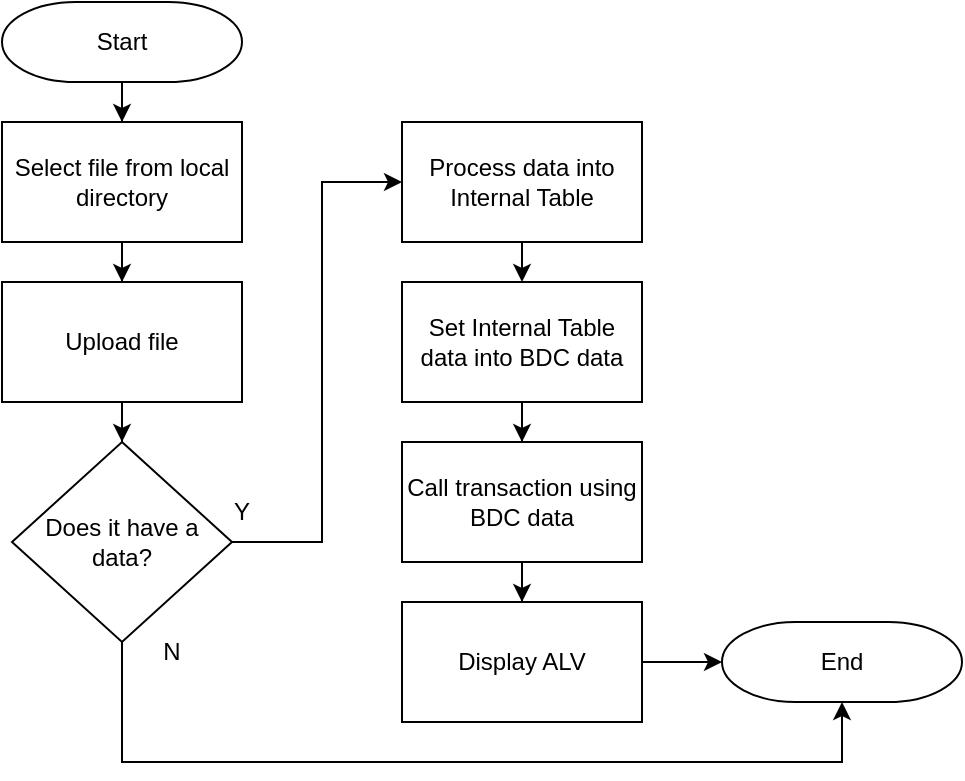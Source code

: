 <mxfile version="21.6.2" type="github">
  <diagram name="Page-1" id="tSTbsZnONws-8ZNsoBPX">
    <mxGraphModel dx="794" dy="480" grid="1" gridSize="10" guides="1" tooltips="1" connect="1" arrows="1" fold="1" page="1" pageScale="1" pageWidth="1100" pageHeight="850" math="0" shadow="0">
      <root>
        <mxCell id="0" />
        <mxCell id="1" parent="0" />
        <mxCell id="fHDoSLfO9JjPe8cRPetm-1" value="" style="edgeStyle=orthogonalEdgeStyle;rounded=0;orthogonalLoop=1;jettySize=auto;html=1;" edge="1" parent="1" source="fHDoSLfO9JjPe8cRPetm-2" target="fHDoSLfO9JjPe8cRPetm-4">
          <mxGeometry relative="1" as="geometry" />
        </mxCell>
        <mxCell id="fHDoSLfO9JjPe8cRPetm-2" value="Start" style="strokeWidth=1;html=1;shape=mxgraph.flowchart.terminator;whiteSpace=wrap;" vertex="1" parent="1">
          <mxGeometry x="40" y="40" width="120" height="40" as="geometry" />
        </mxCell>
        <mxCell id="fHDoSLfO9JjPe8cRPetm-3" value="" style="edgeStyle=orthogonalEdgeStyle;rounded=0;orthogonalLoop=1;jettySize=auto;html=1;" edge="1" parent="1" source="fHDoSLfO9JjPe8cRPetm-4" target="fHDoSLfO9JjPe8cRPetm-6">
          <mxGeometry relative="1" as="geometry" />
        </mxCell>
        <mxCell id="fHDoSLfO9JjPe8cRPetm-4" value="Select file from local directory" style="whiteSpace=wrap;html=1;strokeWidth=1;" vertex="1" parent="1">
          <mxGeometry x="40" y="100" width="120" height="60" as="geometry" />
        </mxCell>
        <mxCell id="fHDoSLfO9JjPe8cRPetm-5" value="" style="edgeStyle=orthogonalEdgeStyle;rounded=0;orthogonalLoop=1;jettySize=auto;html=1;" edge="1" parent="1" source="fHDoSLfO9JjPe8cRPetm-6" target="fHDoSLfO9JjPe8cRPetm-8">
          <mxGeometry relative="1" as="geometry" />
        </mxCell>
        <mxCell id="fHDoSLfO9JjPe8cRPetm-6" value="Upload file" style="whiteSpace=wrap;html=1;strokeWidth=1;" vertex="1" parent="1">
          <mxGeometry x="40" y="180" width="120" height="60" as="geometry" />
        </mxCell>
        <mxCell id="fHDoSLfO9JjPe8cRPetm-7" value="" style="edgeStyle=orthogonalEdgeStyle;rounded=0;orthogonalLoop=1;jettySize=auto;html=1;" edge="1" parent="1" source="fHDoSLfO9JjPe8cRPetm-8" target="fHDoSLfO9JjPe8cRPetm-9">
          <mxGeometry relative="1" as="geometry">
            <Array as="points">
              <mxPoint x="200" y="310" />
            </Array>
          </mxGeometry>
        </mxCell>
        <mxCell id="fHDoSLfO9JjPe8cRPetm-8" value="Does it have a data?" style="rhombus;whiteSpace=wrap;html=1;strokeWidth=1;" vertex="1" parent="1">
          <mxGeometry x="45" y="260" width="110" height="100" as="geometry" />
        </mxCell>
        <mxCell id="fHDoSLfO9JjPe8cRPetm-9" value="Process data into Internal Table" style="whiteSpace=wrap;html=1;strokeWidth=1;" vertex="1" parent="1">
          <mxGeometry x="240" y="100" width="120" height="60" as="geometry" />
        </mxCell>
        <mxCell id="fHDoSLfO9JjPe8cRPetm-10" value="Y" style="text;strokeColor=none;align=center;fillColor=none;html=1;verticalAlign=middle;whiteSpace=wrap;rounded=0;" vertex="1" parent="1">
          <mxGeometry x="130" y="280" width="60" height="30" as="geometry" />
        </mxCell>
        <mxCell id="fHDoSLfO9JjPe8cRPetm-11" value="" style="edgeStyle=orthogonalEdgeStyle;rounded=0;orthogonalLoop=1;jettySize=auto;html=1;" edge="1" parent="1" source="fHDoSLfO9JjPe8cRPetm-12" target="fHDoSLfO9JjPe8cRPetm-14">
          <mxGeometry relative="1" as="geometry" />
        </mxCell>
        <mxCell id="fHDoSLfO9JjPe8cRPetm-12" value="Set Internal Table data into BDC data" style="whiteSpace=wrap;html=1;strokeWidth=1;" vertex="1" parent="1">
          <mxGeometry x="240" y="180" width="120" height="60" as="geometry" />
        </mxCell>
        <mxCell id="fHDoSLfO9JjPe8cRPetm-13" value="" style="edgeStyle=orthogonalEdgeStyle;rounded=0;orthogonalLoop=1;jettySize=auto;html=1;" edge="1" parent="1" source="fHDoSLfO9JjPe8cRPetm-14" target="fHDoSLfO9JjPe8cRPetm-20">
          <mxGeometry relative="1" as="geometry" />
        </mxCell>
        <mxCell id="fHDoSLfO9JjPe8cRPetm-14" value="Call transaction using BDC data" style="whiteSpace=wrap;html=1;strokeWidth=1;" vertex="1" parent="1">
          <mxGeometry x="240" y="260" width="120" height="60" as="geometry" />
        </mxCell>
        <mxCell id="fHDoSLfO9JjPe8cRPetm-15" value="End" style="strokeWidth=1;html=1;shape=mxgraph.flowchart.terminator;whiteSpace=wrap;" vertex="1" parent="1">
          <mxGeometry x="400" y="350" width="120" height="40" as="geometry" />
        </mxCell>
        <mxCell id="fHDoSLfO9JjPe8cRPetm-16" value="" style="endArrow=classic;html=1;rounded=0;exitX=0.5;exitY=1;exitDx=0;exitDy=0;entryX=0.5;entryY=1;entryDx=0;entryDy=0;entryPerimeter=0;" edge="1" parent="1" source="fHDoSLfO9JjPe8cRPetm-8" target="fHDoSLfO9JjPe8cRPetm-15">
          <mxGeometry width="50" height="50" relative="1" as="geometry">
            <mxPoint x="360" y="300" as="sourcePoint" />
            <mxPoint x="410" y="250" as="targetPoint" />
            <Array as="points">
              <mxPoint x="100" y="420" />
              <mxPoint x="260" y="420" />
              <mxPoint x="460" y="420" />
            </Array>
          </mxGeometry>
        </mxCell>
        <mxCell id="fHDoSLfO9JjPe8cRPetm-17" value="N" style="text;strokeColor=none;align=center;fillColor=none;html=1;verticalAlign=middle;whiteSpace=wrap;rounded=0;" vertex="1" parent="1">
          <mxGeometry x="95" y="350" width="60" height="30" as="geometry" />
        </mxCell>
        <mxCell id="fHDoSLfO9JjPe8cRPetm-18" value="" style="endArrow=classic;html=1;rounded=0;exitX=0.5;exitY=1;exitDx=0;exitDy=0;entryX=0.5;entryY=0;entryDx=0;entryDy=0;" edge="1" parent="1" source="fHDoSLfO9JjPe8cRPetm-9" target="fHDoSLfO9JjPe8cRPetm-12">
          <mxGeometry width="50" height="50" relative="1" as="geometry">
            <mxPoint x="360" y="300" as="sourcePoint" />
            <mxPoint x="410" y="250" as="targetPoint" />
          </mxGeometry>
        </mxCell>
        <mxCell id="fHDoSLfO9JjPe8cRPetm-19" style="edgeStyle=orthogonalEdgeStyle;rounded=0;orthogonalLoop=1;jettySize=auto;html=1;exitX=1;exitY=0.5;exitDx=0;exitDy=0;entryX=0;entryY=0.5;entryDx=0;entryDy=0;entryPerimeter=0;" edge="1" parent="1" source="fHDoSLfO9JjPe8cRPetm-20" target="fHDoSLfO9JjPe8cRPetm-15">
          <mxGeometry relative="1" as="geometry" />
        </mxCell>
        <mxCell id="fHDoSLfO9JjPe8cRPetm-20" value="Display ALV" style="whiteSpace=wrap;html=1;strokeWidth=1;" vertex="1" parent="1">
          <mxGeometry x="240" y="340" width="120" height="60" as="geometry" />
        </mxCell>
      </root>
    </mxGraphModel>
  </diagram>
</mxfile>
